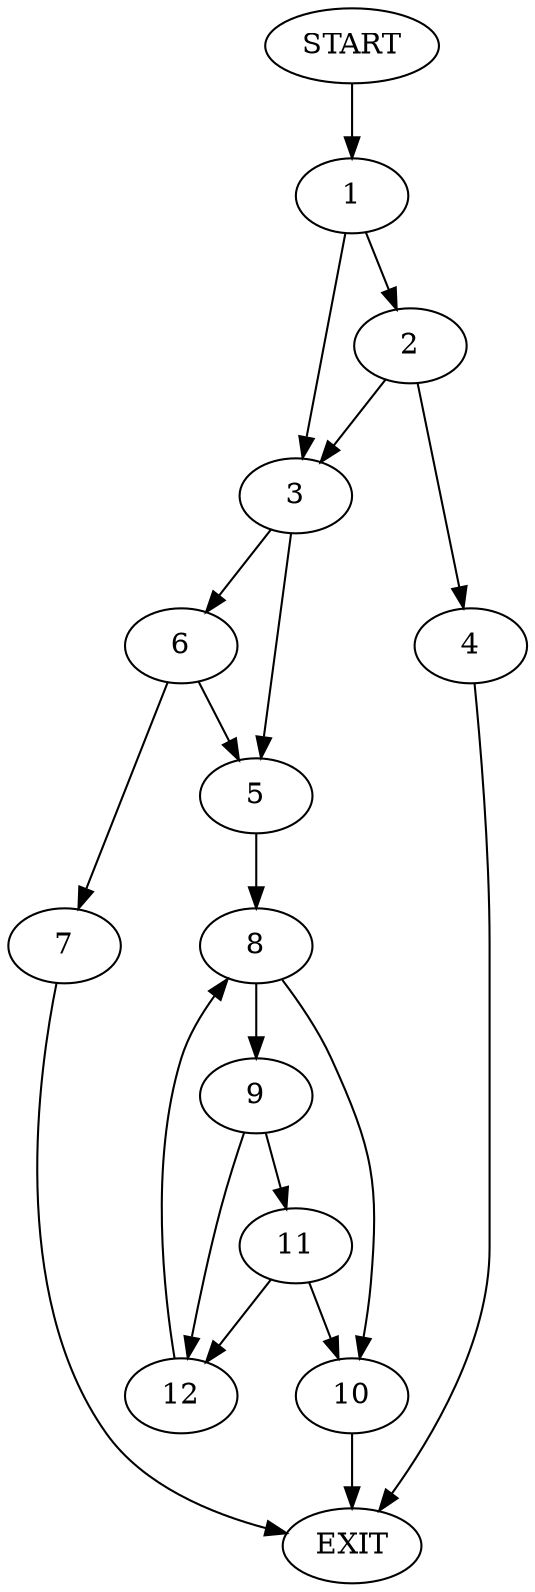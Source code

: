 digraph {
0 [label="START"]
13 [label="EXIT"]
0 -> 1
1 -> 2
1 -> 3
2 -> 4
2 -> 3
3 -> 5
3 -> 6
4 -> 13
6 -> 7
6 -> 5
5 -> 8
7 -> 13
8 -> 9
8 -> 10
9 -> 11
9 -> 12
10 -> 13
11 -> 12
11 -> 10
12 -> 8
}
